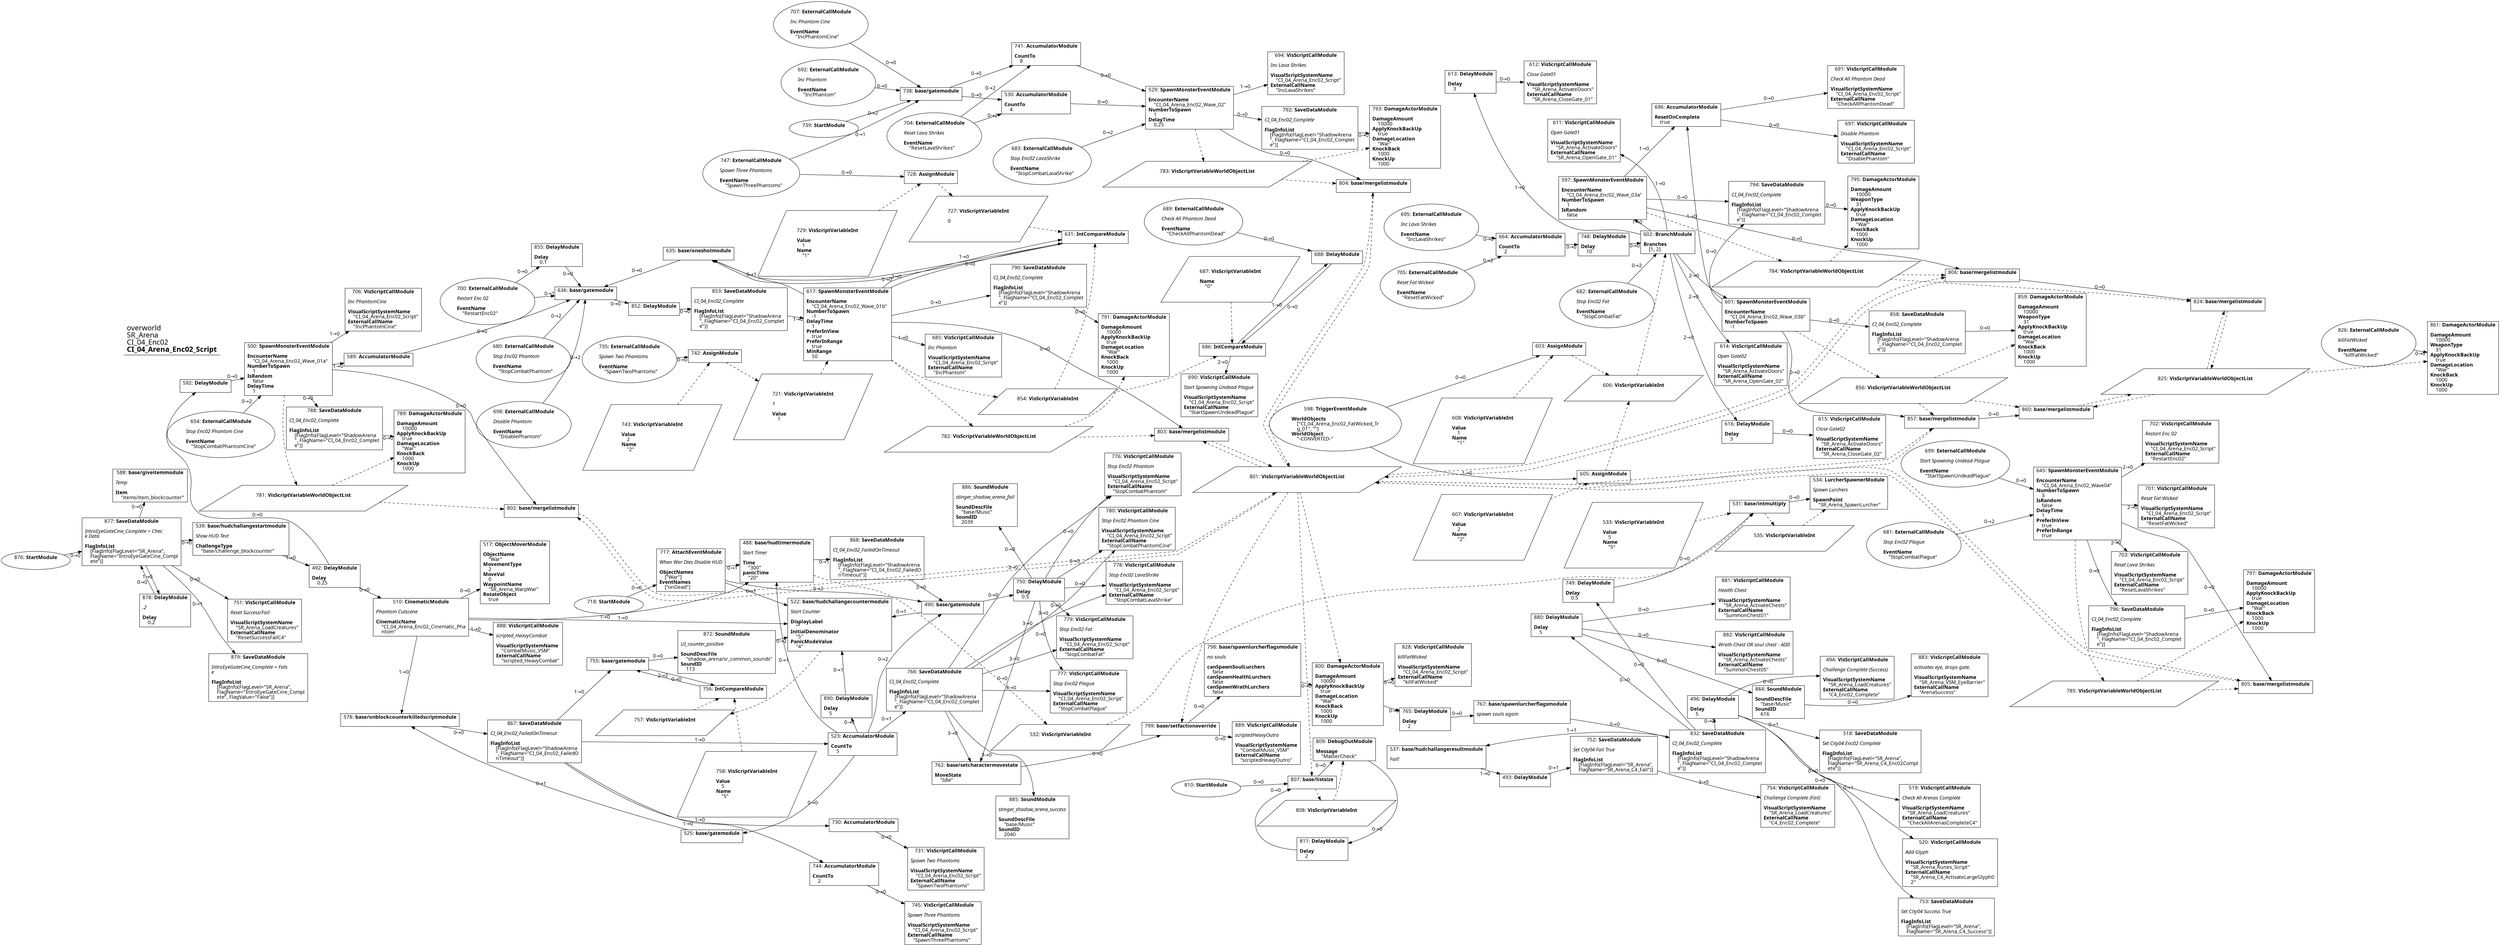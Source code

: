 digraph {
    layout = fdp;
    overlap = prism;
    sep = "+16";
    splines = spline;

    node [ shape = box ];

    graph [ fontname = "Segoe UI" ];
    node [ fontname = "Segoe UI" ];
    edge [ fontname = "Segoe UI" ];

    488 [ label = <488: <b>base/hudtimermodule</b><br/><br/><i>Start Timer<br align="left"/></i><br align="left"/><b>Time</b><br align="left"/>    &quot;300&quot;<br align="left"/><b>panicTime</b><br align="left"/>    &quot;20&quot;<br align="left"/>> ];
    488 [ pos = "-9.319,8.821!" ];
    488 -> 868 [ label = "0→1" ];
    488 -> 532 [ style = dashed ];

    490 [ label = <490: <b>base/gatemodule</b><br/><br/>> ];
    490 [ pos = "-8.658,8.751!" ];
    490 -> 750 [ label = "0→0" ];
    490 -> 522 [ label = "0→1" ];

    492 [ label = <492: <b>DelayModule</b><br/><br/><b>Delay</b><br align="left"/>    0.25<br align="left"/>> ];
    492 [ pos = "-10.764001,8.752001!" ];
    492 -> 510 [ label = "0→0" ];
    492 -> 592 [ label = "0→0" ];

    493 [ label = <493: <b>DelayModule</b><br/><br/>> ];
    493 [ pos = "-6.1710005,8.227!" ];
    493 -> 752 [ label = "0→1" ];

    494 [ label = <494: <b>VisScriptCallModule</b><br/><br/><i>Challenge Complete (Success)<br align="left"/></i><br align="left"/><b>VisualScriptSystemName</b><br align="left"/>    &quot;SR_Arena_LoadCreatures&quot;<br align="left"/><b>ExternalCallName</b><br align="left"/>    &quot;C4_Enc02_Complete&quot;<br align="left"/>> ];
    494 [ pos = "-5.5950003,8.443001!" ];

    496 [ label = <496: <b>DelayModule</b><br/><br/><b>Delay</b><br align="left"/>    5<br align="left"/>> ];
    496 [ pos = "-5.8350005,8.443001!" ];
    496 -> 494 [ label = "0→0" ];
    496 -> 518 [ label = "0→1" ];
    496 -> 519 [ label = "0→0" ];
    496 -> 520 [ label = "0→0" ];
    496 -> 753 [ label = "0→1" ];

    500 [ label = <500: <b>SpawnMonsterEventModule</b><br/><br/><b>EncounterName</b><br align="left"/>    &quot;CI_04_Arena_Enc02_Wave_01a&quot;<br align="left"/><b>NumberToSpawn</b><br align="left"/>    1<br align="left"/><b>IsRandom</b><br align="left"/>    false<br align="left"/><b>DelayTime</b><br align="left"/>    1<br align="left"/>> ];
    500 [ pos = "-10.121,10.366!" ];
    500 -> 589 [ label = "1→0" ];
    500 -> 706 [ label = "1→0" ];
    500 -> 788 [ label = "0→0" ];
    500 -> 802 [ label = "0→0" ];
    500 -> 781 [ style = dashed ];

    510 [ label = <510: <b>CinematicModule</b><br/><br/><i>Phantom Cutscene<br align="left"/></i><br align="left"/><b>CinematicName</b><br align="left"/>    &quot;CI_04_Arena_Enc02_Cinematic_Pha<br align="left"/>    ntom&quot;<br align="left"/>> ];
    510 [ pos = "-10.490001,8.752001!" ];
    510 -> 517 [ label = "0→0" ];
    510 -> 488 [ label = "1→0" ];
    510 -> 522 [ label = "1→0" ];
    510 -> 578 [ label = "1→0" ];
    510 -> 888 [ label = "1→0" ];

    517 [ label = <517: <b>ObjectMoverModule</b><br/><br/><b>ObjectName</b><br align="left"/>    &quot;War&quot;<br align="left"/><b>MovementType</b><br align="left"/>    2<br align="left"/><b>MoveVal</b><br align="left"/>    0<br align="left"/><b>WaypointName</b><br align="left"/>    &quot;SR_Arena_WarpWar&quot;<br align="left"/><b>RotateObject</b><br align="left"/>    true<br align="left"/>> ];
    517 [ pos = "-10.204,8.919001!" ];

    518 [ label = <518: <b>SaveDataModule</b><br/><br/><i>Set City04 Enc02 Complete<br align="left"/></i><br align="left"/><b>FlagInfoList</b><br align="left"/>    [FlagInfo(FlagLevel=&quot;SR_Arena&quot;, <br align="left"/>    FlagName=&quot;SR_Arena_C4_Enc02Compl<br align="left"/>    ete&quot;)]<br align="left"/>> ];
    518 [ pos = "-5.5940003,8.351001!" ];

    519 [ label = <519: <b>VisScriptCallModule</b><br/><br/><i>Check All Arenas Complete<br align="left"/></i><br align="left"/><b>VisualScriptSystemName</b><br align="left"/>    &quot;SR_Arena_LoadCreatures&quot;<br align="left"/><b>ExternalCallName</b><br align="left"/>    &quot;CheckAllArenasCompleteC4&quot;<br align="left"/>> ];
    519 [ pos = "-5.5930004,8.201!" ];

    520 [ label = <520: <b>VisScriptCallModule</b><br/><br/><i>Add Glyph<br align="left"/></i><br align="left"/><b>VisualScriptSystemName</b><br align="left"/>    &quot;SR_Arena_Runes_Script&quot;<br align="left"/><b>ExternalCallName</b><br align="left"/>    &quot;SR_Arena_C4_ActivateLargeGlyph0<br align="left"/>    2&quot;<br align="left"/>> ];
    520 [ pos = "-5.5930004,8.121!" ];

    522 [ label = <522: <b>base/hudchallangecountermodule</b><br/><br/><i>Start Counter<br align="left"/></i><br align="left"/><b>DisplayLabel</b><br align="left"/>    &quot;&quot;<br align="left"/><b>InitialDenominator</b><br align="left"/>    &quot;5&quot;<br align="left"/><b>PanicModeValue</b><br align="left"/>    &quot;4&quot;<br align="left"/>> ];
    522 [ pos = "-9.492001,8.529!" ];
    522 -> 757 [ style = dashed ];

    523 [ label = <523: <b>AccumulatorModule</b><br/><br/><b>CountTo</b><br align="left"/>    5<br align="left"/>> ];
    523 [ pos = "-9.56,8.151!" ];
    523 -> 525 [ label = "0→0" ];
    523 -> 490 [ label = "0→2" ];
    523 -> 488 [ label = "0→1" ];
    523 -> 766 [ label = "0→1" ];
    523 -> 890 [ label = "0→0" ];

    525 [ label = <525: <b>base/gatemodule</b><br/><br/>> ];
    525 [ pos = "-10.218,7.813!" ];
    525 -> 578 [ label = "0→1" ];

    529 [ label = <529: <b>SpawnMonsterEventModule</b><br/><br/><b>EncounterName</b><br align="left"/>    &quot;CI_04_Arena_Enc02_Wave_02&quot;<br align="left"/><b>NumberToSpawn</b><br align="left"/>    1<br align="left"/><b>DelayTime</b><br align="left"/>    0.25<br align="left"/>> ];
    529 [ pos = "-7.7640004,10.906!" ];
    529 -> 694 [ label = "1→0" ];
    529 -> 792 [ label = "0→0" ];
    529 -> 804 [ label = "0→0" ];
    529 -> 783 [ style = dashed ];

    530 [ label = <530: <b>AccumulatorModule</b><br/><br/><b>CountTo</b><br align="left"/>    4<br align="left"/>> ];
    530 [ pos = "-8.033,10.906!" ];
    530 -> 529 [ label = "0→0" ];

    531 [ label = <531: <b>base/intmultiply</b><br/><br/>> ];
    531 [ pos = "-5.622,9.092!" ];
    531 -> 534 [ label = "0→0" ];
    532 -> 531 [ style = dashed ];
    533 -> 531 [ style = dashed ];
    531 -> 535 [ style = dashed ];

    532 [ label = <532: <b>VisScriptVariableInt</b><br/><br/>> ];
    532 [ shape = parallelogram ]
    532 [ pos = "-8.0390005,8.454!" ];

    533 [ label = <533: <b>VisScriptVariableInt</b><br/><br/><b>Value</b><br align="left"/>    5<br align="left"/><b>Name</b><br align="left"/>    &quot;5&quot;<br align="left"/>> ];
    533 [ shape = parallelogram ]
    533 [ pos = "-5.8110003,9.094001!" ];

    534 [ label = <534: <b>LurcherSpawnerModule</b><br/><br/><i>Spawn Lurchers<br align="left"/></i><br align="left"/><b>SpawnPoint</b><br align="left"/>    &quot;SR_Arena_SpawnLurcher&quot;<br align="left"/>> ];
    534 [ pos = "-5.348,9.092!" ];
    535 -> 534 [ style = dashed ];

    535 [ label = <535: <b>VisScriptVariableInt</b><br/><br/>> ];
    535 [ shape = parallelogram ]
    535 [ pos = "-5.4570003,8.959001!" ];

    537 [ label = <537: <b>base/hudchallangeresultmodule</b><br/><br/><i>Fail!<br align="left"/></i><br align="left"/>> ];
    537 [ pos = "-6.4540005,8.25!" ];
    537 -> 493 [ label = "1→0" ];

    539 [ label = <539: <b>base/hudchallangestartmodule</b><br/><br/><i>Show HUD Text<br align="left"/></i><br align="left"/><b>ChallengeType</b><br align="left"/>    &quot;base/challenge_blockcounter&quot;<br align="left"/>> ];
    539 [ pos = "-11.092001,8.775001!" ];
    539 -> 492 [ label = "1→0" ];

    578 [ label = <578: <b>base/onblockcounterkilledscriptmodule</b><br/><br/>> ];
    578 [ pos = "-10.678,8.174001!" ];
    578 -> 867 [ label = "0→0" ];

    588 [ label = <588: <b>base/giveitemmodule</b><br/><br/><i>Temp<br align="left"/></i><br align="left"/><b>Item</b><br align="left"/>    &quot;items/item_blockcounter&quot;<br align="left"/>> ];
    588 [ pos = "-11.091001,8.911!" ];

    589 [ label = <589: <b>AccumulatorModule</b><br/><br/>> ];
    589 [ pos = "-9.739,10.343!" ];
    589 -> 636 [ label = "0→0" ];

    592 [ label = <592: <b>DelayModule</b><br/><br/>> ];
    592 [ pos = "-10.349001,10.366!" ];
    592 -> 500 [ label = "0→0" ];

    597 [ label = <597: <b>SpawnMonsterEventModule</b><br/><br/><b>EncounterName</b><br align="left"/>    &quot;CI_04_Arena_Enc02_Wave_03a&quot;<br align="left"/><b>NumberToSpawn</b><br align="left"/>    1<br align="left"/><b>IsRandom</b><br align="left"/>    false<br align="left"/>> ];
    597 [ pos = "-5.44,10.873!" ];
    597 -> 696 [ label = "1→0" ];
    597 -> 794 [ label = "0→0" ];
    597 -> 806 [ label = "0→0" ];
    597 -> 784 [ style = dashed ];

    598 [ label = <598: <b>TriggerEventModule</b><br/><br/><b>WorldObjects</b><br align="left"/>    [&quot;CI_04_Arena_Enc02_FatWicked_Tr<br align="left"/>    g_01&quot;, &quot;&quot;]<br align="left"/><b>WorldObject</b><br align="left"/>    &quot;-CONVERTED-&quot;<br align="left"/>> ];
    598 [ shape = oval ]
    598 [ pos = "-6.42,10.265!" ];
    598 -> 603 [ label = "0→0" ];
    598 -> 605 [ label = "1→0" ];

    601 [ label = <601: <b>SpawnMonsterEventModule</b><br/><br/><b>EncounterName</b><br align="left"/>    &quot;CI_04_Arena_Enc02_Wave_03b&quot;<br align="left"/><b>NumberToSpawn</b><br align="left"/>    -1<br align="left"/>> ];
    601 [ pos = "-5.4290004,10.407001!" ];
    601 -> 696 [ label = "1→0" ];
    601 -> 794 [ label = "0→0" ];
    601 -> 857 [ label = "0→0" ];
    601 -> 858 [ label = "0→0" ];
    601 -> 856 [ style = dashed ];

    602 [ label = <602: <b>BranchModule</b><br/><br/><b>Branches</b><br align="left"/>    [1, 2]<br align="left"/>> ];
    602 [ pos = "-5.702,10.616!" ];
    602 -> 611 [ label = "1→0" ];
    602 -> 613 [ label = "1→0" ];
    602 -> 597 [ label = "1→0" ];
    602 -> 614 [ label = "2→0" ];
    602 -> 616 [ label = "2→0" ];
    602 -> 601 [ label = "2→0" ];
    606 -> 602 [ style = dashed ];

    603 [ label = <603: <b>AssignModule</b><br/><br/>> ];
    603 [ pos = "-6.0520005,10.335!" ];
    603 -> 606 [ style = dashed ];
    608 -> 603 [ style = dashed ];

    605 [ label = <605: <b>AssignModule</b><br/><br/>> ];
    605 [ pos = "-6.0550003,10.133!" ];
    605 -> 606 [ style = dashed ];
    607 -> 605 [ style = dashed ];

    606 [ label = <606: <b>VisScriptVariableInt</b><br/><br/>> ];
    606 [ shape = parallelogram ]
    606 [ pos = "-5.8640003,10.238001!" ];

    607 [ label = <607: <b>VisScriptVariableInt</b><br/><br/><b>Value</b><br align="left"/>    2<br align="left"/><b>Name</b><br align="left"/>    &quot;2&quot;<br align="left"/>> ];
    607 [ shape = parallelogram ]
    607 [ pos = "-6.169,10.036!" ];

    608 [ label = <608: <b>VisScriptVariableInt</b><br/><br/><b>Value</b><br align="left"/>    1<br align="left"/><b>Name</b><br align="left"/>    &quot;1&quot;<br align="left"/>> ];
    608 [ shape = parallelogram ]
    608 [ pos = "-6.1710005,10.238001!" ];

    611 [ label = <611: <b>VisScriptCallModule</b><br/><br/><i>Open Gate01<br align="left"/></i><br align="left"/><b>VisualScriptSystemName</b><br align="left"/>    &quot;SR_Arena_ActivateDoors&quot;<br align="left"/><b>ExternalCallName</b><br align="left"/>    &quot;SR_Arena_OpenGate_01&quot;<br align="left"/>> ];
    611 [ pos = "-5.439,10.953!" ];

    612 [ label = <612: <b>VisScriptCallModule</b><br/><br/><i>Close Gate01<br align="left"/></i><br align="left"/><b>VisualScriptSystemName</b><br align="left"/>    &quot;SR_Arena_ActivateDoors&quot;<br align="left"/><b>ExternalCallName</b><br align="left"/>    &quot;SR_Arena_CloseGate_01&quot;<br align="left"/>> ];
    612 [ pos = "-5.2900004,11.147!" ];

    613 [ label = <613: <b>DelayModule</b><br/><br/><b>Delay</b><br align="left"/>    3<br align="left"/>> ];
    613 [ pos = "-5.4410005,11.147!" ];
    613 -> 612 [ label = "0→0" ];

    614 [ label = <614: <b>VisScriptCallModule</b><br/><br/><i>Open Gate02<br align="left"/></i><br align="left"/><b>VisualScriptSystemName</b><br align="left"/>    &quot;SR_Arena_ActivateDoors&quot;<br align="left"/><b>ExternalCallName</b><br align="left"/>    &quot;SR_Arena_OpenGate_02&quot;<br align="left"/>> ];
    614 [ pos = "-5.426,10.148001!" ];

    615 [ label = <615: <b>VisScriptCallModule</b><br/><br/><i>Close Gate02<br align="left"/></i><br align="left"/><b>VisualScriptSystemName</b><br align="left"/>    &quot;SR_Arena_ActivateDoors&quot;<br align="left"/><b>ExternalCallName</b><br align="left"/>    &quot;SR_Arena_CloseGate_02&quot;<br align="left"/>> ];
    615 [ pos = "-5.274,10.076!" ];

    616 [ label = <616: <b>DelayModule</b><br/><br/><b>Delay</b><br align="left"/>    3<br align="left"/>> ];
    616 [ pos = "-5.425,10.076!" ];
    616 -> 615 [ label = "0→0" ];

    617 [ label = <617: <b>SpawnMonsterEventModule</b><br/><br/><b>EncounterName</b><br align="left"/>    &quot;CI_04_Arena_Enc02_Wave_01b&quot;<br align="left"/><b>NumberToSpawn</b><br align="left"/>    -1<br align="left"/><b>DelayTime</b><br align="left"/>    1<br align="left"/><b>PreferInView</b><br align="left"/>    true<br align="left"/><b>PreferInRange</b><br align="left"/>    true<br align="left"/><b>MinRange</b><br align="left"/>    50<br align="left"/>> ];
    617 [ pos = "-8.450001,10.320001!" ];
    617 -> 631 [ label = "1→0" ];
    617 -> 635 [ label = "0→1" ];
    617 -> 685 [ label = "1→0" ];
    617 -> 790 [ label = "0→0" ];
    617 -> 803 [ label = "0→0" ];
    617 -> 631 [ label = "0→0" ];
    617 -> 782 [ style = dashed ];
    721 -> 617 [ style = dashed ];
    617 -> 854 [ style = dashed ];

    631 [ label = <631: <b>IntCompareModule</b><br/><br/>> ];
    631 [ pos = "-8.001,10.490001!" ];
    631 -> 635 [ label = "0→0" ];
    631 -> 635 [ label = "2→0" ];
    727 -> 631 [ style = dashed ];
    854 -> 631 [ style = dashed ];

    635 [ label = <635: <b>base/oneshotmodule</b><br/><br/>> ];
    635 [ pos = "-8.692,10.496!" ];
    635 -> 636 [ label = "0→0" ];

    636 [ label = <636: <b>base/gatemodule</b><br/><br/>> ];
    636 [ pos = "-9.045,10.343!" ];
    636 -> 852 [ label = "0→0" ];

    645 [ label = <645: <b>SpawnMonsterEventModule</b><br/><br/><b>EncounterName</b><br align="left"/>    &quot;CI_04_Arena_Enc02_Wave04&quot;<br align="left"/><b>NumberToSpawn</b><br align="left"/>    3<br align="left"/><b>IsRandom</b><br align="left"/>    false<br align="left"/><b>DelayTime</b><br align="left"/>    1<br align="left"/><b>PreferInView</b><br align="left"/>    true<br align="left"/><b>PreferInRange</b><br align="left"/>    true<br align="left"/>> ];
    645 [ pos = "-4.195,9.905001!" ];
    645 -> 702 [ label = "2→0" ];
    645 -> 701 [ label = "2→0" ];
    645 -> 703 [ label = "2→0" ];
    645 -> 796 [ label = "0→0" ];
    645 -> 805 [ label = "0→0" ];
    645 -> 785 [ style = dashed ];

    654 [ label = <654: <b>ExternalCallModule</b><br/><br/><i>Stop Enc02 Phantom Cine<br align="left"/></i><br align="left"/><b>EventName</b><br align="left"/>    &quot;StopCombatPhantomCine&quot;<br align="left"/>> ];
    654 [ shape = oval ]
    654 [ pos = "-10.386001,10.172001!" ];
    654 -> 500 [ label = "0→2" ];

    664 [ label = <664: <b>AccumulatorModule</b><br/><br/><b>CountTo</b><br align="left"/>    2<br align="left"/>> ];
    664 [ pos = "-6.104,10.616!" ];
    664 -> 748 [ label = "0→0" ];

    680 [ label = <680: <b>ExternalCallModule</b><br/><br/><i>Stop Enc02 Phantom<br align="left"/></i><br align="left"/><b>EventName</b><br align="left"/>    &quot;StopCombatPhantom&quot;<br align="left"/>> ];
    680 [ shape = oval ]
    680 [ pos = "-9.324,10.240001!" ];
    680 -> 636 [ label = "0→2" ];

    681 [ label = <681: <b>ExternalCallModule</b><br/><br/><i>Stop Enc02 Plague<br align="left"/></i><br align="left"/><b>EventName</b><br align="left"/>    &quot;StopCombatPlague&quot;<br align="left"/>> ];
    681 [ shape = oval ]
    681 [ pos = "-4.4560003,9.820001!" ];
    681 -> 645 [ label = "0→2" ];

    682 [ label = <682: <b>ExternalCallModule</b><br/><br/><i>Stop Enc02 Fat<br align="left"/></i><br align="left"/><b>EventName</b><br align="left"/>    &quot;StopCombatFat&quot;<br align="left"/>> ];
    682 [ shape = oval ]
    682 [ pos = "-5.966,10.423!" ];
    682 -> 602 [ label = "0→2" ];

    683 [ label = <683: <b>ExternalCallModule</b><br/><br/><i>Stop Enc02 LavaShrike<br align="left"/></i><br align="left"/><b>EventName</b><br align="left"/>    &quot;StopCombatLavaShrike&quot;<br align="left"/>> ];
    683 [ shape = oval ]
    683 [ pos = "-8.0390005,10.701!" ];
    683 -> 529 [ label = "0→2" ];

    685 [ label = <685: <b>VisScriptCallModule</b><br/><br/><i>Inc Phantom<br align="left"/></i><br align="left"/><b>VisualScriptSystemName</b><br align="left"/>    &quot;CI_04_Arena_Enc02_Script&quot;<br align="left"/><b>ExternalCallName</b><br align="left"/>    &quot;IncPhantom&quot;<br align="left"/>> ];
    685 [ pos = "-8.166,10.199!" ];

    686 [ label = <686: <b>IntCompareModule</b><br/><br/>> ];
    686 [ pos = "-7.5290003,10.306001!" ];
    686 -> 688 [ label = "1→0" ];
    686 -> 690 [ label = "2→0" ];
    687 -> 686 [ style = dashed ];
    854 -> 686 [ style = dashed ];

    687 [ label = <687: <b>VisScriptVariableInt</b><br/><br/><b>Name</b><br align="left"/>    &quot;0&quot;<br align="left"/>> ];
    687 [ shape = parallelogram ]
    687 [ pos = "-7.688,10.418!" ];

    688 [ label = <688: <b>DelayModule</b><br/><br/>> ];
    688 [ pos = "-7.4950004,10.497001!" ];
    688 -> 686 [ label = "0→0" ];

    689 [ label = <689: <b>ExternalCallModule</b><br/><br/><i>Check All Phantom Dead<br align="left"/></i><br align="left"/><b>EventName</b><br align="left"/>    &quot;CheckAllPhantomDead&quot;<br align="left"/>> ];
    689 [ shape = oval ]
    689 [ pos = "-7.7590003,10.498!" ];
    689 -> 688 [ label = "0→0" ];

    690 [ label = <690: <b>VisScriptCallModule</b><br/><br/><i>Start Spawning Undead Plague<br align="left"/></i><br align="left"/><b>VisualScriptSystemName</b><br align="left"/>    &quot;CI_04_Arena_Enc02_Script&quot;<br align="left"/><b>ExternalCallName</b><br align="left"/>    &quot;StartSpawnUndeadPlague&quot;<br align="left"/>> ];
    690 [ pos = "-7.3440003,10.26!" ];

    691 [ label = <691: <b>VisScriptCallModule</b><br/><br/><i>Check All Phantom Dead<br align="left"/></i><br align="left"/><b>VisualScriptSystemName</b><br align="left"/>    &quot;CI_04_Arena_Enc02_Script&quot;<br align="left"/><b>ExternalCallName</b><br align="left"/>    &quot;CheckAllPhantomDead&quot;<br align="left"/>> ];
    691 [ pos = "-4.775,11.076!" ];

    692 [ label = <692: <b>ExternalCallModule</b><br/><br/><i>Inc Phantom<br align="left"/></i><br align="left"/><b>EventName</b><br align="left"/>    &quot;IncPhantom&quot;<br align="left"/>> ];
    692 [ shape = oval ]
    692 [ pos = "-8.547,10.906!" ];
    692 -> 738 [ label = "0→0" ];

    694 [ label = <694: <b>VisScriptCallModule</b><br/><br/><i>Inc Lava Shrikes<br align="left"/></i><br align="left"/><b>VisualScriptSystemName</b><br align="left"/>    &quot;CI_04_Arena_Enc02_Script&quot;<br align="left"/><b>ExternalCallName</b><br align="left"/>    &quot;IncLavaShrikes&quot;<br align="left"/>> ];
    694 [ pos = "-7.4040003,10.996!" ];

    695 [ label = <695: <b>ExternalCallModule</b><br/><br/><i>Inc Lava Shrikes<br align="left"/></i><br align="left"/><b>EventName</b><br align="left"/>    &quot;IncLavaShrikes&quot;<br align="left"/>> ];
    695 [ shape = oval ]
    695 [ pos = "-6.3700004,10.616!" ];
    695 -> 664 [ label = "0→0" ];

    696 [ label = <696: <b>AccumulatorModule</b><br/><br/><b>ResetOnComplete</b><br align="left"/>    true<br align="left"/>> ];
    696 [ pos = "-5.0680003,11.076!" ];
    696 -> 691 [ label = "0→0" ];
    696 -> 697 [ label = "0→0" ];

    697 [ label = <697: <b>VisScriptCallModule</b><br/><br/><i>Disable Phantom<br align="left"/></i><br align="left"/><b>VisualScriptSystemName</b><br align="left"/>    &quot;CI_04_Arena_Enc02_Script&quot;<br align="left"/><b>ExternalCallName</b><br align="left"/>    &quot;DisablePhantom&quot;<br align="left"/>> ];
    697 [ pos = "-4.775,10.994!" ];

    698 [ label = <698: <b>ExternalCallModule</b><br/><br/><i>Disable Phantom<br align="left"/></i><br align="left"/><b>EventName</b><br align="left"/>    &quot;DisablePhantom&quot;<br align="left"/>> ];
    698 [ shape = oval ]
    698 [ pos = "-9.323001,10.159!" ];
    698 -> 636 [ label = "0→2" ];

    699 [ label = <699: <b>ExternalCallModule</b><br/><br/><i>Start Spawning Undead Plague<br align="left"/></i><br align="left"/><b>EventName</b><br align="left"/>    &quot;StartSpawnUndeadPlague&quot;<br align="left"/>> ];
    699 [ shape = oval ]
    699 [ pos = "-4.4570003,9.905001!" ];
    699 -> 645 [ label = "0→0" ];

    700 [ label = <700: <b>ExternalCallModule</b><br/><br/><i>Restart Enc 02<br align="left"/></i><br align="left"/><b>EventName</b><br align="left"/>    &quot;RestartEnc02&quot;<br align="left"/>> ];
    700 [ shape = oval ]
    700 [ pos = "-9.431001,10.383!" ];
    700 -> 636 [ label = "0→1" ];
    700 -> 855 [ label = "0→0" ];

    701 [ label = <701: <b>VisScriptCallModule</b><br/><br/><i>Reset Fat Wicked<br align="left"/></i><br align="left"/><b>VisualScriptSystemName</b><br align="left"/>    &quot;CI_04_Arena_Enc02_Script&quot;<br align="left"/><b>ExternalCallName</b><br align="left"/>    &quot;ResetFatWicked&quot;<br align="left"/>> ];
    701 [ pos = "-3.8270001,9.940001!" ];

    702 [ label = <702: <b>VisScriptCallModule</b><br/><br/><i>Restart Enc 02<br align="left"/></i><br align="left"/><b>VisualScriptSystemName</b><br align="left"/>    &quot;CI_04_Arena_Enc02_Script&quot;<br align="left"/><b>ExternalCallName</b><br align="left"/>    &quot;RestartEnc02&quot;<br align="left"/>> ];
    702 [ pos = "-3.8300002,10.029!" ];

    703 [ label = <703: <b>VisScriptCallModule</b><br/><br/><i>Reset Lava Shrikes<br align="left"/></i><br align="left"/><b>VisualScriptSystemName</b><br align="left"/>    &quot;CI_04_Arena_Enc02_Script&quot;<br align="left"/><b>ExternalCallName</b><br align="left"/>    &quot;ResetLavaShrikes&quot;<br align="left"/>> ];
    703 [ pos = "-3.828,9.859!" ];

    704 [ label = <704: <b>ExternalCallModule</b><br/><br/><i>Reset Lava Shrikes<br align="left"/></i><br align="left"/><b>EventName</b><br align="left"/>    &quot;ResetLavaShrikes&quot;<br align="left"/>> ];
    704 [ shape = oval ]
    704 [ pos = "-8.341001,10.721001!" ];
    704 -> 530 [ label = "0→2" ];
    704 -> 741 [ label = "0→2" ];

    705 [ label = <705: <b>ExternalCallModule</b><br/><br/><i>Reset Fat Wicked<br align="left"/></i><br align="left"/><b>EventName</b><br align="left"/>    &quot;ResetFatWicked&quot;<br align="left"/>> ];
    705 [ shape = oval ]
    705 [ pos = "-6.3700004,10.501!" ];
    705 -> 664 [ label = "0→2" ];

    706 [ label = <706: <b>VisScriptCallModule</b><br/><br/><i>Inc PhantomCine<br align="left"/></i><br align="left"/><b>VisualScriptSystemName</b><br align="left"/>    &quot;CI_04_Arena_Enc02_Script&quot;<br align="left"/><b>ExternalCallName</b><br align="left"/>    &quot;IncPhantomCine&quot;<br align="left"/>> ];
    706 [ pos = "-9.739,10.416!" ];

    707 [ label = <707: <b>ExternalCallModule</b><br/><br/><i>Inc Phantom Cine<br align="left"/></i><br align="left"/><b>EventName</b><br align="left"/>    &quot;IncPhantomCine&quot;<br align="left"/>> ];
    707 [ shape = oval ]
    707 [ pos = "-8.55,10.995001!" ];
    707 -> 738 [ label = "0→0" ];

    717 [ label = <717: <b>AttachEventModule</b><br/><br/><i>When War Dies Disable HUD<br align="left"/></i><br align="left"/><b>ObjectNames</b><br align="left"/>    [&quot;War&quot;]<br align="left"/><b>EventNames</b><br align="left"/>    [&quot;onDead&quot;]<br align="left"/>> ];
    717 [ pos = "-9.731001,8.681001!" ];
    717 -> 490 [ label = "0→2" ];
    717 -> 488 [ label = "0→1" ];
    717 -> 522 [ label = "0→1" ];

    718 [ label = <718: <b>StartModule</b><br/><br/>> ];
    718 [ shape = oval ]
    718 [ pos = "-9.951,8.681001!" ];
    718 -> 717 [ label = "0→0" ];

    721 [ label = <721: <b>VisScriptVariableInt</b><br/><br/><i>1<br align="left"/></i><br align="left"/><b>Value</b><br align="left"/>    1<br align="left"/>> ];
    721 [ shape = parallelogram ]
    721 [ pos = "-8.584001,10.033001!" ];

    727 [ label = <727: <b>VisScriptVariableInt</b><br/><br/><i>0<br align="left"/></i><br align="left"/>> ];
    727 [ shape = parallelogram ]
    727 [ pos = "-8.193001,10.524!" ];

    728 [ label = <728: <b>AssignModule</b><br/><br/>> ];
    728 [ pos = "-8.338,10.621!" ];
    729 -> 728 [ style = dashed ];
    728 -> 727 [ style = dashed ];

    729 [ label = <729: <b>VisScriptVariableInt</b><br/><br/><b>Value</b><br align="left"/>    1<br align="left"/><b>Name</b><br align="left"/>    &quot;1&quot;<br align="left"/>> ];
    729 [ shape = parallelogram ]
    729 [ pos = "-8.455001,10.524!" ];

    730 [ label = <730: <b>AccumulatorModule</b><br/><br/>> ];
    730 [ pos = "-9.56,7.9440002!" ];
    730 -> 731 [ label = "0→0" ];

    731 [ label = <731: <b>VisScriptCallModule</b><br/><br/><i>Spawn Two Phantoms<br align="left"/></i><br align="left"/><b>VisualScriptSystemName</b><br align="left"/>    &quot;CI_04_Arena_Enc02_Script&quot;<br align="left"/><b>ExternalCallName</b><br align="left"/>    &quot;SpawnTwoPhantoms&quot;<br align="left"/>> ];
    731 [ pos = "-9.3,7.9440002!" ];

    735 [ label = <735: <b>ExternalCallModule</b><br/><br/><i>Spawn Two Phantoms<br align="left"/></i><br align="left"/><b>EventName</b><br align="left"/>    &quot;SpawnTwoPhantoms&quot;<br align="left"/>> ];
    735 [ shape = oval ]
    735 [ pos = "-8.972,10.13!" ];
    735 -> 742 [ label = "0→0" ];

    738 [ label = <738: <b>base/gatemodule</b><br/><br/>> ];
    738 [ pos = "-8.295,10.906!" ];
    738 -> 530 [ label = "0→0" ];
    738 -> 741 [ label = "0→0" ];

    739 [ label = <739: <b>StartModule</b><br/><br/>> ];
    739 [ shape = oval ]
    739 [ pos = "-8.549001,10.819!" ];
    739 -> 738 [ label = "0→2" ];

    741 [ label = <741: <b>AccumulatorModule</b><br/><br/><b>CountTo</b><br align="left"/>    8<br align="left"/>> ];
    741 [ pos = "-8.042001,11.098001!" ];
    741 -> 529 [ label = "0→0" ];

    742 [ label = <742: <b>AssignModule</b><br/><br/>> ];
    742 [ pos = "-8.740001,10.13!" ];
    743 -> 742 [ style = dashed ];
    742 -> 721 [ style = dashed ];

    743 [ label = <743: <b>VisScriptVariableInt</b><br/><br/><b>Value</b><br align="left"/>    2<br align="left"/><b>Name</b><br align="left"/>    &quot;2&quot;<br align="left"/>> ];
    743 [ shape = parallelogram ]
    743 [ pos = "-8.865001,10.033001!" ];

    744 [ label = <744: <b>AccumulatorModule</b><br/><br/><b>CountTo</b><br align="left"/>    2<br align="left"/>> ];
    744 [ pos = "-9.56,7.7570004!" ];
    744 -> 745 [ label = "0→0" ];

    745 [ label = <745: <b>VisScriptCallModule</b><br/><br/><i>Spawn Three Phantoms<br align="left"/></i><br align="left"/><b>VisualScriptSystemName</b><br align="left"/>    &quot;CI_04_Arena_Enc02_Script&quot;<br align="left"/><b>ExternalCallName</b><br align="left"/>    &quot;SpawnThreePhantoms&quot;<br align="left"/>> ];
    745 [ pos = "-9.303,7.7570004!" ];

    747 [ label = <747: <b>ExternalCallModule</b><br/><br/><i>Spawn Three Phantoms<br align="left"/></i><br align="left"/><b>EventName</b><br align="left"/>    &quot;SpawnThreePhantoms&quot;<br align="left"/>> ];
    747 [ shape = oval ]
    747 [ pos = "-8.649,10.703!" ];
    747 -> 728 [ label = "0→0" ];
    747 -> 738 [ label = "0→1" ];

    748 [ label = <748: <b>DelayModule</b><br/><br/><b>Delay</b><br align="left"/>    10<br align="left"/>> ];
    748 [ pos = "-5.886,10.616!" ];
    748 -> 602 [ label = "0→0" ];

    749 [ label = <749: <b>DelayModule</b><br/><br/><b>Delay</b><br align="left"/>    0.5<br align="left"/>> ];
    749 [ pos = "-5.8290005,8.937!" ];
    749 -> 531 [ label = "0→0" ];

    750 [ label = <750: <b>DelayModule</b><br/><br/><b>Delay</b><br align="left"/>    0.5<br align="left"/>> ];
    750 [ pos = "-8.452001,8.751!" ];
    750 -> 762 [ label = "0→0" ];
    750 -> 776 [ label = "0→0" ];
    750 -> 780 [ label = "0→0" ];
    750 -> 778 [ label = "0→0" ];
    750 -> 779 [ label = "0→0" ];
    750 -> 777 [ label = "0→0" ];
    750 -> 886 [ label = "0→0" ];

    751 [ label = <751: <b>VisScriptCallModule</b><br/><br/><i>Reset Success/Fail<br align="left"/></i><br align="left"/><b>VisualScriptSystemName</b><br align="left"/>    &quot;SR_Arena_LoadCreatures&quot;<br align="left"/><b>ExternalCallName</b><br align="left"/>    &quot;ResetSuccessFailC4&quot;<br align="left"/>> ];
    751 [ pos = "-11.091001,8.661!" ];

    752 [ label = <752: <b>SaveDataModule</b><br/><br/><i>Set City04 Fail True<br align="left"/></i><br align="left"/><b>FlagInfoList</b><br align="left"/>    [FlagInfo(FlagLevel=&quot;SR_Arena&quot;, <br align="left"/>    FlagName=&quot;SR_Arena_C4_Fail&quot;)]<br align="left"/>> ];
    752 [ pos = "-5.999,8.25!" ];
    752 -> 754 [ label = "3→0" ];

    753 [ label = <753: <b>SaveDataModule</b><br/><br/><i>Set City04 Success True<br align="left"/></i><br align="left"/><b>FlagInfoList</b><br align="left"/>    [FlagInfo(FlagLevel=&quot;SR_Arena&quot;, <br align="left"/>    FlagName=&quot;SR_Arena_C4_Success&quot;)]<br align="left"/>> ];
    753 [ pos = "-5.5930004,8.041!" ];

    754 [ label = <754: <b>VisScriptCallModule</b><br/><br/><i>Challenge Complete (Fail)<br align="left"/></i><br align="left"/><b>VisualScriptSystemName</b><br align="left"/>    &quot;SR_Arena_LoadCreatures&quot;<br align="left"/><b>ExternalCallName</b><br align="left"/>    &quot;C4_Enc02_Complete&quot;<br align="left"/>> ];
    754 [ pos = "-5.807,8.204!" ];

    755 [ label = <755: <b>base/gatemodule</b><br/><br/>> ];
    755 [ pos = "-9.962001,8.483001!" ];
    755 -> 756 [ label = "0→0" ];
    755 -> 872 [ label = "0→0" ];

    756 [ label = <756: <b>IntCompareModule</b><br/><br/>> ];
    756 [ pos = "-9.958,8.331!" ];
    756 -> 755 [ label = "2→2" ];
    757 -> 756 [ style = dashed ];
    758 -> 756 [ style = dashed ];

    757 [ label = <757: <b>VisScriptVariableInt</b><br/><br/>> ];
    757 [ shape = parallelogram ]
    757 [ pos = "-10.098001,8.264!" ];

    758 [ label = <758: <b>VisScriptVariableInt</b><br/><br/><b>Value</b><br align="left"/>    5<br align="left"/><b>Name</b><br align="left"/>    &quot;5&quot;<br align="left"/>> ];
    758 [ shape = parallelogram ]
    758 [ pos = "-10.084001,8.194!" ];

    762 [ label = <762: <b>base/setcharactermovestate</b><br/><br/><b>MoveState</b><br align="left"/>    &quot;Idle&quot;<br align="left"/>> ];
    762 [ pos = "-8.133,8.364!" ];
    762 -> 799 [ label = "0→0" ];

    765 [ label = <765: <b>DelayModule</b><br/><br/><b>Delay</b><br align="left"/>    2<br align="left"/>> ];
    765 [ pos = "-7.135,8.364!" ];
    765 -> 767 [ label = "0→0" ];

    766 [ label = <766: <b>SaveDataModule</b><br/><br/><i>CI_04_Enc02_Complete<br align="left"/></i><br align="left"/><b>FlagInfoList</b><br align="left"/>    [FlagInfo(FlagLevel=&quot;ShadowArena<br align="left"/>    &quot;, FlagName=&quot;CI_04_Enc02_Complet<br align="left"/>    e&quot;)]<br align="left"/>> ];
    766 [ pos = "-8.488001,8.410001!" ];
    766 -> 776 [ label = "3→0" ];
    766 -> 780 [ label = "3→0" ];
    766 -> 778 [ label = "3→0" ];
    766 -> 779 [ label = "3→0" ];
    766 -> 777 [ label = "3→0" ];
    766 -> 762 [ label = "3→0" ];
    766 -> 885 [ label = "3→0" ];

    767 [ label = <767: <b>base/spawnlurcherflagsmodule</b><br/><br/><i>spawn souls again<br align="left"/></i><br align="left"/>> ];
    767 [ pos = "-6.9730005,8.364!" ];
    767 -> 832 [ label = "0→0" ];

    776 [ label = <776: <b>VisScriptCallModule</b><br/><br/><i>Stop Enc02 Phantom<br align="left"/></i><br align="left"/><b>VisualScriptSystemName</b><br align="left"/>    &quot;CI_04_Arena_Enc02_Script&quot;<br align="left"/><b>ExternalCallName</b><br align="left"/>    &quot;StopCombatPhantom&quot;<br align="left"/>> ];
    776 [ pos = "-8.045,8.900001!" ];

    777 [ label = <777: <b>VisScriptCallModule</b><br/><br/><i>Stop Enc02 Plague<br align="left"/></i><br align="left"/><b>VisualScriptSystemName</b><br align="left"/>    &quot;CI_04_Arena_Enc02_Script&quot;<br align="left"/><b>ExternalCallName</b><br align="left"/>    &quot;StopCombatPlague&quot;<br align="left"/>> ];
    777 [ pos = "-8.044001,8.551001!" ];

    778 [ label = <778: <b>VisScriptCallModule</b><br/><br/><i>Stop Enc02 LavaShrike<br align="left"/></i><br align="left"/><b>VisualScriptSystemName</b><br align="left"/>    &quot;CI_04_Arena_Enc02_Script&quot;<br align="left"/><b>ExternalCallName</b><br align="left"/>    &quot;StopCombatLavaShrike&quot;<br align="left"/>> ];
    778 [ pos = "-8.047,8.729!" ];

    779 [ label = <779: <b>VisScriptCallModule</b><br/><br/><i>Stop Enc02 Fat<br align="left"/></i><br align="left"/><b>VisualScriptSystemName</b><br align="left"/>    &quot;CI_04_Arena_Enc02_Script&quot;<br align="left"/><b>ExternalCallName</b><br align="left"/>    &quot;StopCombatFat&quot;<br align="left"/>> ];
    779 [ pos = "-8.044001,8.639!" ];

    780 [ label = <780: <b>VisScriptCallModule</b><br/><br/><i>Stop Enc02 Phantom Cine<br align="left"/></i><br align="left"/><b>VisualScriptSystemName</b><br align="left"/>    &quot;CI_04_Arena_Enc02_Script&quot;<br align="left"/><b>ExternalCallName</b><br align="left"/>    &quot;StopCombatPhantomCine&quot;<br align="left"/>> ];
    780 [ pos = "-8.047,8.817!" ];

    781 [ label = <781: <b>VisScriptVariableWorldObjectList</b><br/><br/>> ];
    781 [ shape = parallelogram ]
    781 [ pos = "-10.028001,10.001!" ];

    782 [ label = <782: <b>VisScriptVariableWorldObjectList</b><br/><br/>> ];
    782 [ shape = parallelogram ]
    782 [ pos = "-8.163,10.036!" ];

    783 [ label = <783: <b>VisScriptVariableWorldObjectList</b><br/><br/>> ];
    783 [ shape = parallelogram ]
    783 [ pos = "-7.5000005,10.740001!" ];

    784 [ label = <784: <b>VisScriptVariableWorldObjectList</b><br/><br/>> ];
    784 [ shape = parallelogram ]
    784 [ pos = "-5.0670004,10.707001!" ];

    785 [ label = <785: <b>VisScriptVariableWorldObjectList</b><br/><br/>> ];
    785 [ shape = parallelogram ]
    785 [ pos = "-4.037,9.533!" ];

    788 [ label = <788: <b>SaveDataModule</b><br/><br/><i>CI_04_Enc02_Complete<br align="left"/></i><br align="left"/><b>FlagInfoList</b><br align="left"/>    [FlagInfo(FlagLevel=&quot;ShadowArena<br align="left"/>    &quot;, FlagName=&quot;CI_04_Enc02_Complet<br align="left"/>    e&quot;)]<br align="left"/>> ];
    788 [ pos = "-9.737,10.144!" ];
    788 -> 789 [ label = "0→0" ];

    789 [ label = <789: <b>DamageActorModule</b><br/><br/><b>DamageAmount</b><br align="left"/>    10000<br align="left"/><b>ApplyKnockBackUp</b><br align="left"/>    true<br align="left"/><b>DamageLocation</b><br align="left"/>    &quot;War&quot;<br align="left"/><b>KnockBack</b><br align="left"/>    1000<br align="left"/><b>KnockUp</b><br align="left"/>    1000<br align="left"/>> ];
    789 [ pos = "-9.528001,10.144!" ];
    781 -> 789 [ style = dashed ];

    790 [ label = <790: <b>SaveDataModule</b><br/><br/><i>CI_04_Enc02_Complete<br align="left"/></i><br align="left"/><b>FlagInfoList</b><br align="left"/>    [FlagInfo(FlagLevel=&quot;ShadowArena<br align="left"/>    &quot;, FlagName=&quot;CI_04_Enc02_Complet<br align="left"/>    e&quot;)]<br align="left"/>> ];
    790 [ pos = "-8.003,10.320001!" ];
    790 -> 791 [ label = "0→0" ];

    791 [ label = <791: <b>DamageActorModule</b><br/><br/><b>DamageAmount</b><br align="left"/>    10000<br align="left"/><b>ApplyKnockBackUp</b><br align="left"/>    true<br align="left"/><b>DamageLocation</b><br align="left"/>    &quot;War&quot;<br align="left"/><b>KnockBack</b><br align="left"/>    1000<br align="left"/><b>KnockUp</b><br align="left"/>    1000<br align="left"/>> ];
    791 [ pos = "-7.794,10.320001!" ];
    782 -> 791 [ style = dashed ];

    792 [ label = <792: <b>SaveDataModule</b><br/><br/><i>CI_04_Enc02_Complete<br align="left"/></i><br align="left"/><b>FlagInfoList</b><br align="left"/>    [FlagInfo(FlagLevel=&quot;ShadowArena<br align="left"/>    &quot;, FlagName=&quot;CI_04_Enc02_Complet<br align="left"/>    e&quot;)]<br align="left"/>> ];
    792 [ pos = "-7.4080005,10.906!" ];
    792 -> 793 [ label = "0→0" ];

    793 [ label = <793: <b>DamageActorModule</b><br/><br/><b>DamageAmount</b><br align="left"/>    10000<br align="left"/><b>ApplyKnockBackUp</b><br align="left"/>    true<br align="left"/><b>DamageLocation</b><br align="left"/>    &quot;War&quot;<br align="left"/><b>KnockBack</b><br align="left"/>    1000<br align="left"/><b>KnockUp</b><br align="left"/>    1000<br align="left"/>> ];
    793 [ pos = "-7.1990004,10.906!" ];
    783 -> 793 [ style = dashed ];

    794 [ label = <794: <b>SaveDataModule</b><br/><br/><i>CI_04_Enc02_Complete<br align="left"/></i><br align="left"/><b>FlagInfoList</b><br align="left"/>    [FlagInfo(FlagLevel=&quot;ShadowArena<br align="left"/>    &quot;, FlagName=&quot;CI_04_Enc02_Complet<br align="left"/>    e&quot;)]<br align="left"/>> ];
    794 [ pos = "-5.0660005,10.873!" ];
    794 -> 795 [ label = "0→0" ];

    795 [ label = <795: <b>DamageActorModule</b><br/><br/><b>DamageAmount</b><br align="left"/>    10000<br align="left"/><b>WeaponType</b><br align="left"/>    31<br align="left"/><b>ApplyKnockBackUp</b><br align="left"/>    true<br align="left"/><b>DamageLocation</b><br align="left"/>    &quot;War&quot;<br align="left"/><b>KnockBack</b><br align="left"/>    1000<br align="left"/><b>KnockUp</b><br align="left"/>    1000<br align="left"/>> ];
    795 [ pos = "-4.8570004,10.873!" ];
    784 -> 795 [ style = dashed ];

    796 [ label = <796: <b>SaveDataModule</b><br/><br/><i>CI_04_Enc02_Complete<br align="left"/></i><br align="left"/><b>FlagInfoList</b><br align="left"/>    [FlagInfo(FlagLevel=&quot;ShadowArena<br align="left"/>    &quot;, FlagName=&quot;CI_04_Enc02_Complet<br align="left"/>    e&quot;)]<br align="left"/>> ];
    796 [ pos = "-3.8260002,9.776!" ];
    796 -> 797 [ label = "0→0" ];

    797 [ label = <797: <b>DamageActorModule</b><br/><br/><b>DamageAmount</b><br align="left"/>    10000<br align="left"/><b>ApplyKnockBackUp</b><br align="left"/>    true<br align="left"/><b>DamageLocation</b><br align="left"/>    &quot;War&quot;<br align="left"/><b>KnockBack</b><br align="left"/>    1000<br align="left"/><b>KnockUp</b><br align="left"/>    1000<br align="left"/>> ];
    797 [ pos = "-3.617,9.776!" ];
    785 -> 797 [ style = dashed ];

    798 [ label = <798: <b>base/spawnlurcherflagsmodule</b><br/><br/><i>no souls<br align="left"/></i><br align="left"/><b>canSpawnSoulLurchers</b><br align="left"/>    false<br align="left"/><b>canSpawnHealthLurchers</b><br align="left"/>    false<br align="left"/><b>canSpawnWrathLurchers</b><br align="left"/>    false<br align="left"/>> ];
    798 [ pos = "-7.5930004,8.364!" ];
    798 -> 800 [ label = "0→0" ];

    799 [ label = <799: <b>base/setfactionoverride</b><br/><br/>> ];
    799 [ pos = "-7.8480005,8.364!" ];
    799 -> 798 [ label = "0→0" ];
    799 -> 889 [ label = "0→0" ];
    801 -> 799 [ style = dashed ];

    800 [ label = <800: <b>DamageActorModule</b><br/><br/><b>DamageAmount</b><br align="left"/>    10000<br align="left"/><b>ApplyKnockBackUp</b><br align="left"/>    true<br align="left"/><b>DamageLocation</b><br align="left"/>    &quot;War&quot;<br align="left"/><b>KnockBack</b><br align="left"/>    1000<br align="left"/><b>KnockUp</b><br align="left"/>    1000<br align="left"/>> ];
    800 [ pos = "-7.347,8.364!" ];
    800 -> 765 [ label = "0→0" ];
    800 -> 828 [ label = "0→0" ];
    801 -> 800 [ style = dashed ];

    801 [ label = <801: <b>VisScriptVariableWorldObjectList</b><br/><br/>> ];
    801 [ shape = parallelogram ]
    801 [ pos = "-7.4330006,9.258!" ];

    802 [ label = <802: <b>base/mergelistmodule</b><br/><br/>> ];
    802 [ pos = "-9.736,9.989!" ];
    802 -> 801 [ style = dashed ];
    801 -> 802 [ style = dashed ];
    781 -> 802 [ style = dashed ];

    803 [ label = <803: <b>base/mergelistmodule</b><br/><br/>> ];
    803 [ pos = "-7.8310003,10.110001!" ];
    803 -> 801 [ style = dashed ];
    801 -> 803 [ style = dashed ];
    782 -> 803 [ style = dashed ];

    804 [ label = <804: <b>base/mergelistmodule</b><br/><br/>> ];
    804 [ pos = "-7.234,10.753!" ];
    804 -> 801 [ style = dashed ];
    801 -> 804 [ style = dashed ];
    783 -> 804 [ style = dashed ];

    805 [ label = <805: <b>base/mergelistmodule</b><br/><br/>> ];
    805 [ pos = "-3.778,9.561001!" ];
    805 -> 801 [ style = dashed ];
    801 -> 805 [ style = dashed ];
    785 -> 805 [ style = dashed ];

    806 [ label = <806: <b>base/mergelistmodule</b><br/><br/>> ];
    806 [ pos = "-4.8360004,10.68!" ];
    806 -> 824 [ label = "0→0" ];
    806 -> 801 [ style = dashed ];
    801 -> 806 [ style = dashed ];
    784 -> 806 [ style = dashed ];

    807 [ label = <807: <b>base/listsize</b><br/><br/>> ];
    807 [ pos = "-7.4090004,8.156!" ];
    807 -> 809 [ label = "0→0" ];
    807 -> 808 [ style = dashed ];
    801 -> 807 [ style = dashed ];

    808 [ label = <808: <b>VisScriptVariableInt</b><br/><br/>> ];
    808 [ shape = parallelogram ]
    808 [ pos = "-7.274,8.05!" ];

    809 [ label = <809: <b>DebugOutModule</b><br/><br/><b>Message</b><br align="left"/>    &quot;MasterCheck&quot;<br align="left"/>> ];
    809 [ pos = "-7.1580005,8.156!" ];
    809 -> 811 [ label = "0→0" ];
    808 -> 809 [ style = dashed ];

    810 [ label = <810: <b>StartModule</b><br/><br/>> ];
    810 [ shape = oval ]
    810 [ pos = "-7.6770005,8.156!" ];
    810 -> 807 [ label = "0→0" ];

    811 [ label = <811: <b>DelayModule</b><br/><br/><b>Delay</b><br align="left"/>    2<br align="left"/>> ];
    811 [ pos = "-7.2890005,7.9300003!" ];
    811 -> 807 [ label = "0→0" ];

    824 [ label = <824: <b>base/mergelistmodule</b><br/><br/>> ];
    824 [ pos = "-4.2130003,10.609!" ];
    824 -> 825 [ style = dashed ];
    825 -> 824 [ style = dashed ];
    784 -> 824 [ style = dashed ];

    825 [ label = <825: <b>VisScriptVariableWorldObjectList</b><br/><br/>> ];
    825 [ shape = parallelogram ]
    825 [ pos = "-4.208,10.403001!" ];

    826 [ label = <826: <b>ExternalCallModule</b><br/><br/><i>killFatWicked<br align="left"/></i><br align="left"/><b>EventName</b><br align="left"/>    &quot;killFatWicked&quot;<br align="left"/>> ];
    826 [ shape = oval ]
    826 [ pos = "-3.969,10.500001!" ];
    826 -> 861 [ label = "0→0" ];

    828 [ label = <828: <b>VisScriptCallModule</b><br/><br/><i>killFatWicked<br align="left"/></i><br align="left"/><b>VisualScriptSystemName</b><br align="left"/>    &quot;CI_04_Arena_Enc02_Script&quot;<br align="left"/><b>ExternalCallName</b><br align="left"/>    &quot;killFatWicked&quot;<br align="left"/>> ];
    828 [ pos = "-7.1320004,8.435!" ];

    832 [ label = <832: <b>SaveDataModule</b><br/><br/><i>CI_04_Enc02_Complete<br align="left"/></i><br align="left"/><b>FlagInfoList</b><br align="left"/>    [FlagInfo(FlagLevel=&quot;ShadowArena<br align="left"/>    &quot;, FlagName=&quot;CI_04_Enc02_Complet<br align="left"/>    e&quot;)]<br align="left"/>> ];
    832 [ pos = "-6.7510004,8.364!" ];
    832 -> 537 [ label = "1→1" ];
    832 -> 496 [ label = "0→0" ];
    832 -> 749 [ label = "0→0" ];
    832 -> 880 [ label = "0→0" ];

    852 [ label = <852: <b>DelayModule</b><br/><br/>> ];
    852 [ pos = "-8.873,10.343!" ];
    852 -> 853 [ label = "0→0" ];

    853 [ label = <853: <b>SaveDataModule</b><br/><br/><i>CI_04_Enc02_Complete<br align="left"/></i><br align="left"/><b>FlagInfoList</b><br align="left"/>    [FlagInfo(FlagLevel=&quot;ShadowArena<br align="left"/>    &quot;, FlagName=&quot;CI_04_Enc02_Complet<br align="left"/>    e&quot;)]<br align="left"/>> ];
    853 [ pos = "-8.688001,10.343!" ];
    853 -> 617 [ label = "1→0" ];

    854 [ label = <854: <b>VisScriptVariableInt</b><br/><br/>> ];
    854 [ shape = parallelogram ]
    854 [ pos = "-8.122001,10.108001!" ];

    855 [ label = <855: <b>DelayModule</b><br/><br/><b>Delay</b><br align="left"/>    0.1<br align="left"/>> ];
    855 [ pos = "-9.209001,10.542001!" ];
    855 -> 636 [ label = "0→0" ];

    856 [ label = <856: <b>VisScriptVariableWorldObjectList</b><br/><br/>> ];
    856 [ shape = parallelogram ]
    856 [ pos = "-5.103,10.241!" ];

    857 [ label = <857: <b>base/mergelistmodule</b><br/><br/>> ];
    857 [ pos = "-4.8170004,10.135!" ];
    857 -> 860 [ label = "0→0" ];
    857 -> 801 [ style = dashed ];
    801 -> 857 [ style = dashed ];
    856 -> 857 [ style = dashed ];

    858 [ label = <858: <b>SaveDataModule</b><br/><br/><i>CI_04_Enc02_Complete<br align="left"/></i><br align="left"/><b>FlagInfoList</b><br align="left"/>    [FlagInfo(FlagLevel=&quot;ShadowArena<br align="left"/>    &quot;, FlagName=&quot;CI_04_Enc02_Complet<br align="left"/>    e&quot;)]<br align="left"/>> ];
    858 [ pos = "-5.0610003,10.407001!" ];
    858 -> 859 [ label = "0→0" ];

    859 [ label = <859: <b>DamageActorModule</b><br/><br/><b>DamageAmount</b><br align="left"/>    10000<br align="left"/><b>WeaponType</b><br align="left"/>    31<br align="left"/><b>ApplyKnockBackUp</b><br align="left"/>    true<br align="left"/><b>DamageLocation</b><br align="left"/>    &quot;War&quot;<br align="left"/><b>KnockBack</b><br align="left"/>    1000<br align="left"/><b>KnockUp</b><br align="left"/>    1000<br align="left"/>> ];
    859 [ pos = "-4.852,10.407001!" ];
    856 -> 859 [ style = dashed ];

    860 [ label = <860: <b>base/mergelistmodule</b><br/><br/>> ];
    860 [ pos = "-4.208,10.293!" ];
    860 -> 825 [ style = dashed ];
    825 -> 860 [ style = dashed ];
    856 -> 860 [ style = dashed ];

    861 [ label = <861: <b>DamageActorModule</b><br/><br/><b>DamageAmount</b><br align="left"/>    10000<br align="left"/><b>WeaponType</b><br align="left"/>    31<br align="left"/><b>ApplyKnockBackUp</b><br align="left"/>    true<br align="left"/><b>DamageLocation</b><br align="left"/>    &quot;War&quot;<br align="left"/><b>KnockBack</b><br align="left"/>    1000<br align="left"/><b>KnockUp</b><br align="left"/>    1000<br align="left"/>> ];
    861 [ pos = "-3.736,10.500001!" ];
    825 -> 861 [ style = dashed ];

    867 [ label = <867: <b>SaveDataModule</b><br/><br/><i>CI_04_Enc02_FailedOnTimeout<br align="left"/></i><br align="left"/><b>FlagInfoList</b><br align="left"/>    [FlagInfo(FlagLevel=&quot;ShadowArena<br align="left"/>    &quot;, FlagName=&quot;CI_04_Enc02_FailedO<br align="left"/>    nTimeout&quot;)]<br align="left"/>> ];
    867 [ pos = "-10.408001,8.174001!" ];
    867 -> 744 [ label = "1→0" ];
    867 -> 730 [ label = "1→0" ];
    867 -> 523 [ label = "1→0" ];
    867 -> 755 [ label = "1→0" ];

    868 [ label = <868: <b>SaveDataModule</b><br/><br/><i>CI_04_Enc02_FailedOnTimeout<br align="left"/></i><br align="left"/><b>FlagInfoList</b><br align="left"/>    [FlagInfo(FlagLevel=&quot;ShadowArena<br align="left"/>    &quot;, FlagName=&quot;CI_04_Enc02_FailedO<br align="left"/>    nTimeout&quot;)]<br align="left"/>> ];
    868 [ pos = "-8.956,8.844001!" ];
    868 -> 490 [ label = "3→0" ];

    872 [ label = <872: <b>SoundModule</b><br/><br/><i>UI_counter_positive<br align="left"/></i><br align="left"/><b>SoundDescFile</b><br align="left"/>    &quot;shadow_arena/sr_common_sounds&quot;<br align="left"/><b>SoundID</b><br align="left"/>    113<br align="left"/>> ];
    872 [ pos = "-9.724001,8.483001!" ];
    872 -> 522 [ label = "0→2" ];

    876 [ label = <876: <b>StartModule</b><br/><br/>> ];
    876 [ shape = oval ]
    876 [ pos = "-11.72,8.775001!" ];
    876 -> 877 [ label = "0→0" ];

    877 [ label = <877: <b>SaveDataModule</b><br/><br/><i>IntroEyeGateCine_Complete = Chec<br align="left"/>k Data<br align="left"/></i><br align="left"/><b>FlagInfoList</b><br align="left"/>    [FlagInfo(FlagLevel=&quot;SR_Arena&quot;, <br align="left"/>    FlagName=&quot;IntroEyeGateCine_Compl<br align="left"/>    ete&quot;)]<br align="left"/>> ];
    877 [ pos = "-11.464001,8.775001!" ];
    877 -> 878 [ label = "1→0" ];
    877 -> 879 [ label = "0→1" ];
    877 -> 588 [ label = "0→0" ];
    877 -> 539 [ label = "0→0" ];
    877 -> 751 [ label = "0→0" ];

    878 [ label = <878: <b>DelayModule</b><br/><br/><i>.2<br align="left"/></i><br align="left"/><b>Delay</b><br align="left"/>    0.2<br align="left"/>> ];
    878 [ pos = "-11.443001,8.628!" ];
    878 -> 877 [ label = "0→0" ];

    879 [ label = <879: <b>SaveDataModule</b><br/><br/><i>IntroEyeGateCine_Complete = Fals<br align="left"/>e<br align="left"/></i><br align="left"/><b>FlagInfoList</b><br align="left"/>    [FlagInfo(FlagLevel=&quot;SR_Arena&quot;, <br align="left"/>    FlagName=&quot;IntroEyeGateCine_Compl<br align="left"/>    ete&quot;, FlagValue=&quot;False&quot;)]<br align="left"/>> ];
    879 [ pos = "-11.094001,8.5720005!" ];

    880 [ label = <880: <b>DelayModule</b><br/><br/><b>Delay</b><br align="left"/>    5<br align="left"/>> ];
    880 [ pos = "-5.826,8.686001!" ];
    880 -> 881 [ label = "0→0" ];
    880 -> 882 [ label = "0→0" ];
    880 -> 884 [ label = "0→0" ];

    881 [ label = <881: <b>VisScriptCallModule</b><br/><br/><i>Health Chest<br align="left"/></i><br align="left"/><b>VisualScriptSystemName</b><br align="left"/>    &quot;SR_Arena_ActivateChests&quot;<br align="left"/><b>ExternalCallName</b><br align="left"/>    &quot;SummonChest01&quot;<br align="left"/>> ];
    881 [ pos = "-5.591,8.768001!" ];

    882 [ label = <882: <b>VisScriptCallModule</b><br/><br/><i>Wrath Chest OR soul chest - ADD<br align="left"/></i><br align="left"/><b>VisualScriptSystemName</b><br align="left"/>    &quot;SR_Arena_ActivateChests&quot;<br align="left"/><b>ExternalCallName</b><br align="left"/>    &quot;SummonChest05&quot;<br align="left"/>> ];
    882 [ pos = "-5.591,8.686001!" ];

    883 [ label = <883: <b>VisScriptCallModule</b><br/><br/><i>activates eye, drops gate.<br align="left"/></i><br align="left"/><b>VisualScriptSystemName</b><br align="left"/>    &quot;SR_Arena_VSM_EyeBarrier&quot;<br align="left"/><b>ExternalCallName</b><br align="left"/>    &quot;ArenaSuccess&quot;<br align="left"/>> ];
    883 [ pos = "-5.4080005,8.6050005!" ];

    884 [ label = <884: <b>SoundModule</b><br/><br/><b>SoundDescFile</b><br align="left"/>    &quot;base/Music&quot;<br align="left"/><b>SoundID</b><br align="left"/>    616<br align="left"/>> ];
    884 [ pos = "-5.59,8.6050005!" ];
    884 -> 883 [ label = "0→0" ];

    885 [ label = <885: <b>SoundModule</b><br/><br/><i>stinger_shadow_arena_success<br align="left"/></i><br align="left"/><b>SoundDescFile</b><br align="left"/>    &quot;base/Music&quot;<br align="left"/><b>SoundID</b><br align="left"/>    2040<br align="left"/>> ];
    885 [ pos = "-8.285001,8.232!" ];

    886 [ label = <886: <b>SoundModule</b><br/><br/><i>stinger_shadow_arena_fail<br align="left"/></i><br align="left"/><b>SoundDescFile</b><br align="left"/>    &quot;base/Music&quot;<br align="left"/><b>SoundID</b><br align="left"/>    2039<br align="left"/>> ];
    886 [ pos = "-8.27,8.985001!" ];

    888 [ label = <888: <b>VisScriptCallModule</b><br/><br/><i>scripted_HeavyCombat<br align="left"/></i><br align="left"/><b>VisualScriptSystemName</b><br align="left"/>    &quot;CombatMusic_VSM&quot;<br align="left"/><b>ExternalCallName</b><br align="left"/>    &quot;scripted_HeavyCombat&quot;<br align="left"/>> ];
    888 [ pos = "-10.239,8.618!" ];

    889 [ label = <889: <b>VisScriptCallModule</b><br/><br/><i>scriptedHeavyOutro<br align="left"/></i><br align="left"/><b>VisualScriptSystemName</b><br align="left"/>    &quot;CombatMusic_VSM&quot;<br align="left"/><b>ExternalCallName</b><br align="left"/>    &quot;scriptedHeavyOutro&quot;<br align="left"/>> ];
    889 [ pos = "-7.5940003,8.27!" ];

    890 [ label = <890: <b>DelayModule</b><br/><br/><b>Delay</b><br align="left"/>    5<br align="left"/>> ];
    890 [ pos = "-9.544001,8.336!" ];
    890 -> 522 [ label = "0→1" ];

    title [ pos = "-11.721001,11.148001!" ];
    title [ shape = underline ];
    title [ label = <<font point-size="20">overworld<br align="left"/>SR_Arena<br align="left"/>CI_04_Enc02<br align="left"/><b>CI_04_Arena_Enc02_Script</b><br align="left"/></font>> ];
}
